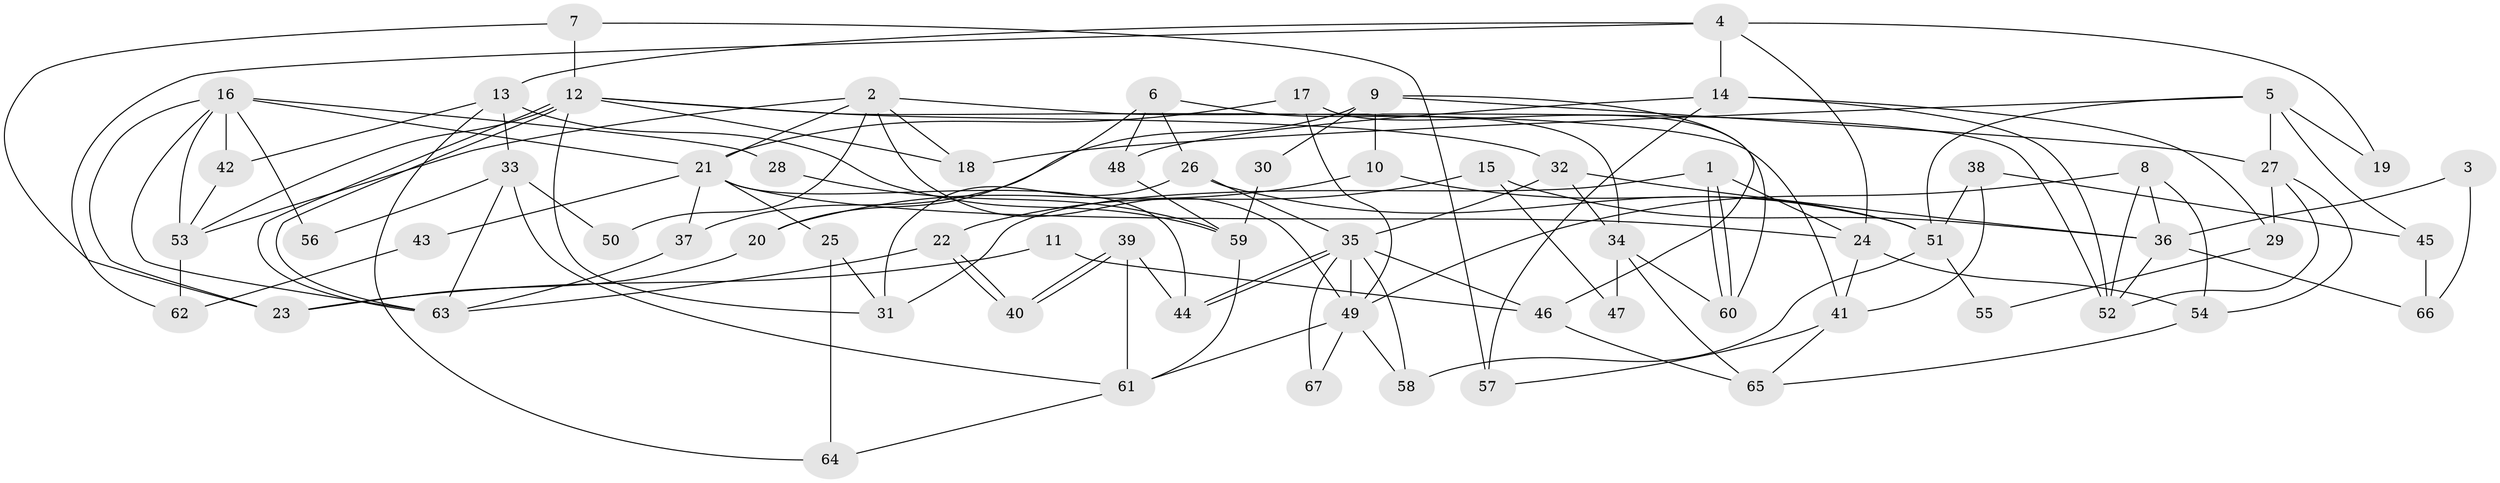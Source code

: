 // Generated by graph-tools (version 1.1) at 2025/26/03/09/25 03:26:14]
// undirected, 67 vertices, 134 edges
graph export_dot {
graph [start="1"]
  node [color=gray90,style=filled];
  1;
  2;
  3;
  4;
  5;
  6;
  7;
  8;
  9;
  10;
  11;
  12;
  13;
  14;
  15;
  16;
  17;
  18;
  19;
  20;
  21;
  22;
  23;
  24;
  25;
  26;
  27;
  28;
  29;
  30;
  31;
  32;
  33;
  34;
  35;
  36;
  37;
  38;
  39;
  40;
  41;
  42;
  43;
  44;
  45;
  46;
  47;
  48;
  49;
  50;
  51;
  52;
  53;
  54;
  55;
  56;
  57;
  58;
  59;
  60;
  61;
  62;
  63;
  64;
  65;
  66;
  67;
  1 -- 31;
  1 -- 60;
  1 -- 60;
  1 -- 24;
  2 -- 52;
  2 -- 21;
  2 -- 18;
  2 -- 49;
  2 -- 50;
  2 -- 53;
  3 -- 36;
  3 -- 66;
  4 -- 24;
  4 -- 13;
  4 -- 14;
  4 -- 19;
  4 -- 62;
  5 -- 18;
  5 -- 51;
  5 -- 19;
  5 -- 27;
  5 -- 45;
  6 -- 20;
  6 -- 26;
  6 -- 34;
  6 -- 48;
  7 -- 12;
  7 -- 57;
  7 -- 23;
  8 -- 52;
  8 -- 49;
  8 -- 36;
  8 -- 54;
  9 -- 46;
  9 -- 27;
  9 -- 10;
  9 -- 30;
  9 -- 37;
  10 -- 51;
  10 -- 20;
  11 -- 46;
  11 -- 23;
  12 -- 63;
  12 -- 63;
  12 -- 53;
  12 -- 18;
  12 -- 31;
  12 -- 32;
  12 -- 41;
  13 -- 59;
  13 -- 42;
  13 -- 33;
  13 -- 64;
  14 -- 52;
  14 -- 29;
  14 -- 48;
  14 -- 57;
  15 -- 36;
  15 -- 22;
  15 -- 47;
  16 -- 63;
  16 -- 21;
  16 -- 23;
  16 -- 28;
  16 -- 42;
  16 -- 53;
  16 -- 56;
  17 -- 60;
  17 -- 49;
  17 -- 21;
  20 -- 23;
  21 -- 24;
  21 -- 25;
  21 -- 37;
  21 -- 43;
  21 -- 44;
  22 -- 40;
  22 -- 40;
  22 -- 63;
  24 -- 54;
  24 -- 41;
  25 -- 64;
  25 -- 31;
  26 -- 35;
  26 -- 31;
  26 -- 51;
  27 -- 54;
  27 -- 29;
  27 -- 52;
  28 -- 59;
  29 -- 55;
  30 -- 59;
  32 -- 35;
  32 -- 34;
  32 -- 36;
  33 -- 63;
  33 -- 50;
  33 -- 56;
  33 -- 61;
  34 -- 47;
  34 -- 60;
  34 -- 65;
  35 -- 44;
  35 -- 44;
  35 -- 49;
  35 -- 46;
  35 -- 58;
  35 -- 67;
  36 -- 52;
  36 -- 66;
  37 -- 63;
  38 -- 51;
  38 -- 41;
  38 -- 45;
  39 -- 44;
  39 -- 40;
  39 -- 40;
  39 -- 61;
  41 -- 57;
  41 -- 65;
  42 -- 53;
  43 -- 62;
  45 -- 66;
  46 -- 65;
  48 -- 59;
  49 -- 61;
  49 -- 58;
  49 -- 67;
  51 -- 58;
  51 -- 55;
  53 -- 62;
  54 -- 65;
  59 -- 61;
  61 -- 64;
}
